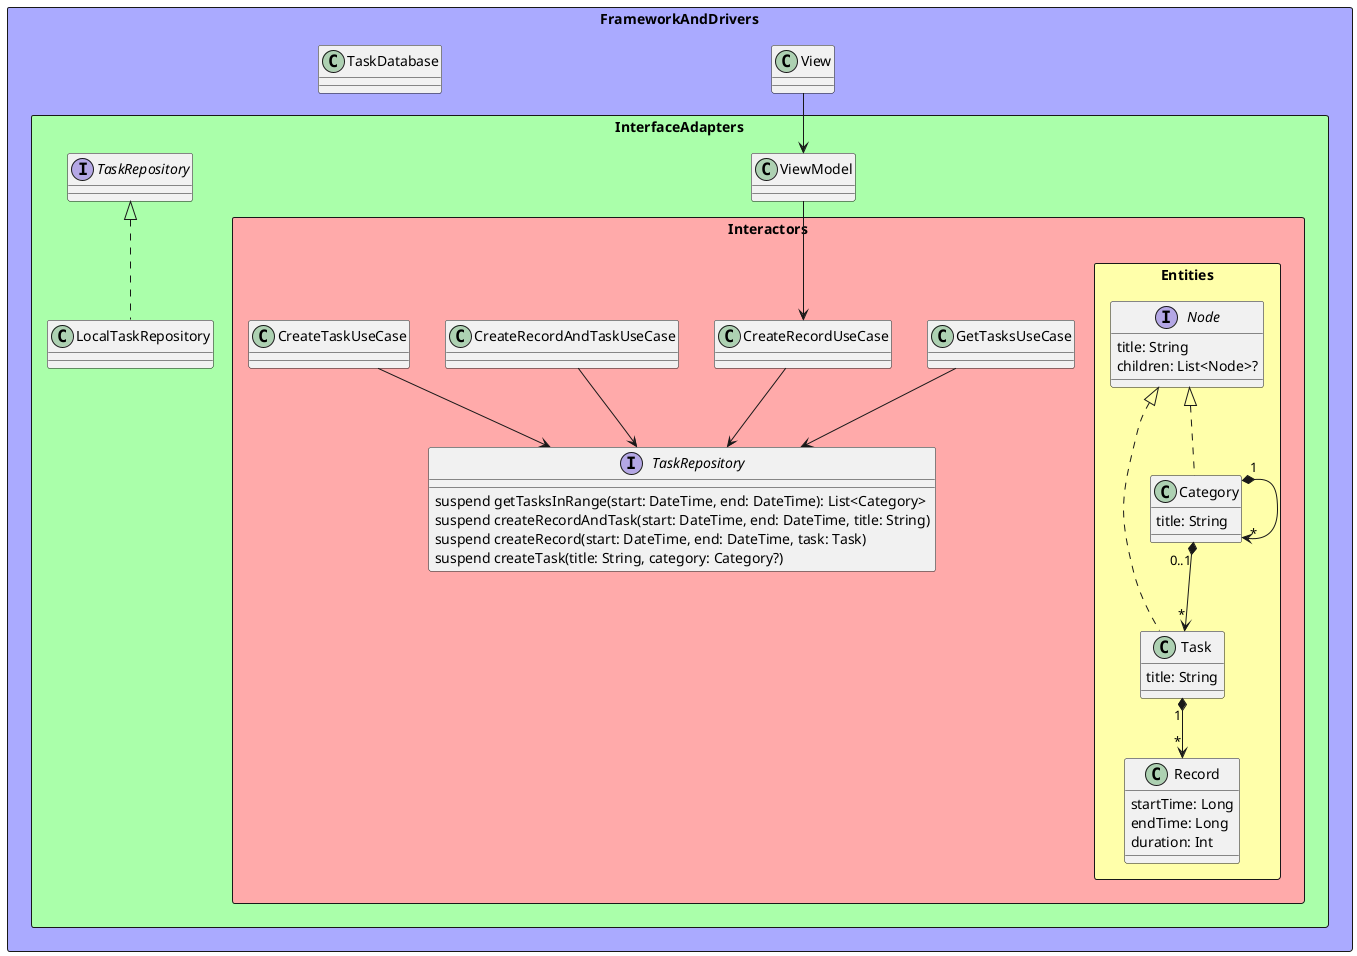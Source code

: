 @startuml
'https://plantuml.com/class-diagram

rectangle FrameworkAndDrivers #AAF {

    class View

    rectangle InterfaceAdapters #AFA {

        class ViewModel

        rectangle Interactors #FAA {

            interface TaskRepository {
                suspend getTasksInRange(start: DateTime, end: DateTime): List<Category>
                suspend createRecordAndTask(start: DateTime, end: DateTime, title: String)
                suspend createRecord(start: DateTime, end: DateTime, task: Task)
                suspend createTask(title: String, category: Category?)
            }

            rectangle Entities #FFA {

                interface Node {
                    title: String
                    children: List<Node>?
                }

                class Record {
                    startTime: Long
                    endTime: Long
                    duration: Int
                }

                class Task implements Node {
                    title: String
                }
                Task "1" *--> "*" Record

                class Category implements Node {
                    title: String
                }
                Category "0..1" *--> "*" Task
                Category "1" *--> "*" Category

            } /' Entities '/

            GetTasksUseCase --> TaskRepository
            CreateRecordUseCase --> TaskRepository
            CreateRecordAndTaskUseCase --> TaskRepository
            CreateTaskUseCase --> TaskRepository

        } /' Interactors '/

        ViewModel --> CreateRecordUseCase

        class LocalTaskRepository implements TaskRepository

    } /' InterfaceAdapters '/

    class TaskDatabase

    View --> ViewModel

} /' FrameworksAndDrivers '/

@enduml
